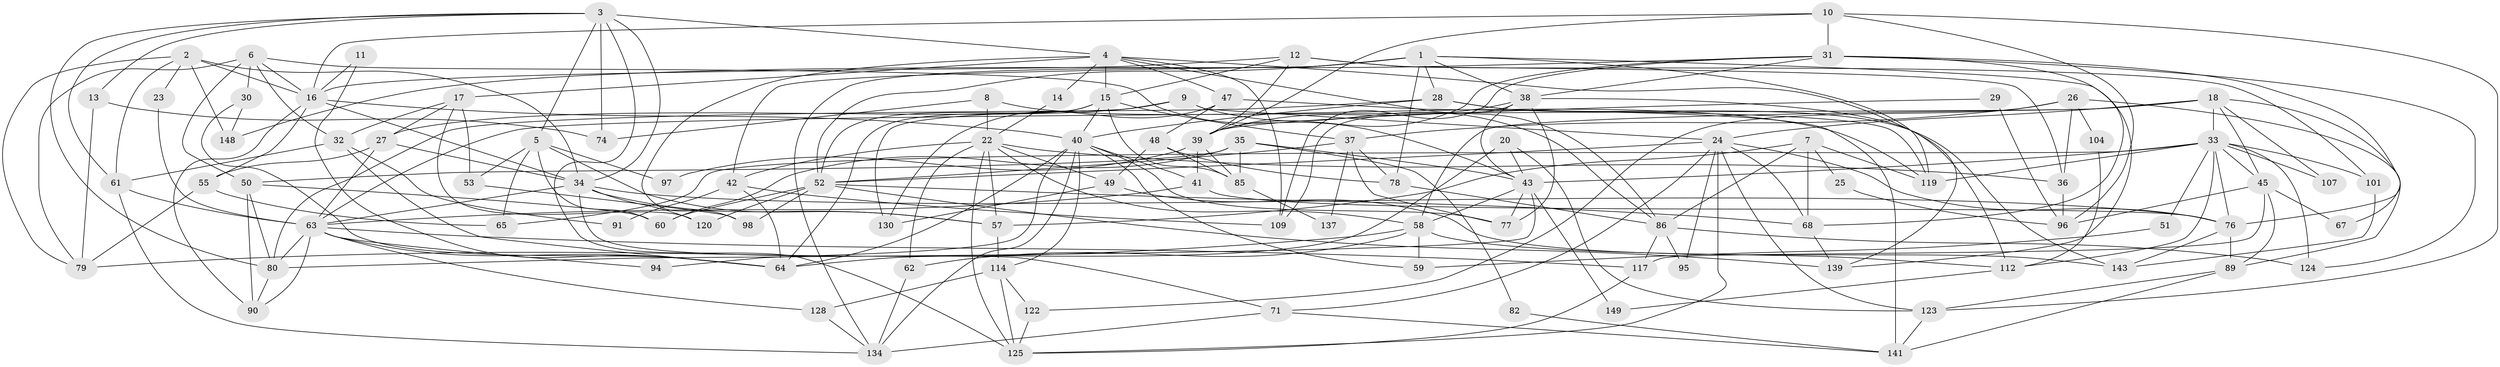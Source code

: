 // original degree distribution, {6: 0.10067114093959731, 4: 0.24161073825503357, 5: 0.18791946308724833, 2: 0.15436241610738255, 3: 0.2684563758389262, 7: 0.020134228187919462, 9: 0.020134228187919462, 8: 0.006711409395973154}
// Generated by graph-tools (version 1.1) at 2025/41/03/06/25 10:41:57]
// undirected, 101 vertices, 244 edges
graph export_dot {
graph [start="1"]
  node [color=gray90,style=filled];
  1 [super="+54"];
  2 [super="+21"];
  3 [super="+132"];
  4 [super="+100"];
  5 [super="+56"];
  6 [super="+146"];
  7 [super="+81"];
  8;
  9 [super="+66"];
  10 [super="+19"];
  11;
  12 [super="+69"];
  13;
  14;
  15 [super="+110"];
  16 [super="+106"];
  17;
  18 [super="+92"];
  20;
  22 [super="+44"];
  23;
  24 [super="+140"];
  25;
  26 [super="+138"];
  27 [super="+103"];
  28 [super="+70"];
  29;
  30;
  31 [super="+127"];
  32 [super="+46"];
  33 [super="+111"];
  34 [super="+116"];
  35 [super="+102"];
  36 [super="+131"];
  37 [super="+84"];
  38 [super="+136"];
  39 [super="+83"];
  40 [super="+121"];
  41;
  42 [super="+105"];
  43 [super="+115"];
  45 [super="+75"];
  47 [super="+99"];
  48;
  49 [super="+108"];
  50;
  51;
  52 [super="+72"];
  53;
  55;
  57;
  58 [super="+133"];
  59;
  60;
  61 [super="+73"];
  62;
  63 [super="+87"];
  64 [super="+118"];
  65;
  67;
  68 [super="+88"];
  71 [super="+93"];
  74;
  76 [super="+113"];
  77;
  78;
  79;
  80 [super="+129"];
  82;
  85 [super="+135"];
  86 [super="+142"];
  89;
  90;
  91;
  94;
  95;
  96;
  97;
  98;
  101;
  104;
  107;
  109 [super="+126"];
  112;
  114 [super="+144"];
  117;
  119;
  120;
  122;
  123;
  124;
  125;
  128;
  130;
  134 [super="+145"];
  137;
  139;
  141 [super="+147"];
  143;
  148;
  149;
  1 -- 139;
  1 -- 78;
  1 -- 42;
  1 -- 52;
  1 -- 28;
  1 -- 134;
  1 -- 38;
  1 -- 119;
  2 -- 16;
  2 -- 61;
  2 -- 34;
  2 -- 148;
  2 -- 79;
  2 -- 23;
  3 -- 34;
  3 -- 4;
  3 -- 74;
  3 -- 80;
  3 -- 61;
  3 -- 5;
  3 -- 125;
  3 -- 13;
  4 -- 98;
  4 -- 139;
  4 -- 109;
  4 -- 14;
  4 -- 17;
  4 -- 15;
  4 -- 47;
  4 -- 86;
  5 -- 53;
  5 -- 57 [weight=2];
  5 -- 65;
  5 -- 97;
  5 -- 60;
  6 -- 50;
  6 -- 32;
  6 -- 43;
  6 -- 16;
  6 -- 79;
  6 -- 30;
  7 -- 119;
  7 -- 86;
  7 -- 25;
  7 -- 57;
  7 -- 68;
  8 -- 74;
  8 -- 119;
  8 -- 22;
  9 -- 24;
  9 -- 130;
  9 -- 86;
  9 -- 27;
  10 -- 123;
  10 -- 96;
  10 -- 16;
  10 -- 39;
  10 -- 31;
  11 -- 64;
  11 -- 16;
  12 -- 15;
  12 -- 39;
  12 -- 16;
  12 -- 101;
  12 -- 36;
  13 -- 79;
  13 -- 74;
  14 -- 22;
  15 -- 64;
  15 -- 85;
  15 -- 52;
  15 -- 40;
  15 -- 37;
  16 -- 55;
  16 -- 34;
  16 -- 40;
  16 -- 90;
  17 -- 120;
  17 -- 32;
  17 -- 53;
  17 -- 27;
  18 -- 63;
  18 -- 67;
  18 -- 107;
  18 -- 24;
  18 -- 58;
  18 -- 33;
  18 -- 45;
  20 -- 43;
  20 -- 123;
  20 -- 64;
  22 -- 57;
  22 -- 58;
  22 -- 42;
  22 -- 49;
  22 -- 125;
  22 -- 62;
  22 -- 36;
  23 -- 63;
  24 -- 95;
  24 -- 125;
  24 -- 68;
  24 -- 52;
  24 -- 123;
  24 -- 76;
  24 -- 71;
  25 -- 96;
  26 -- 89;
  26 -- 122;
  26 -- 37 [weight=2];
  26 -- 104;
  26 -- 36;
  27 -- 34;
  27 -- 55;
  27 -- 63;
  28 -- 80;
  28 -- 119;
  28 -- 143;
  28 -- 40;
  29 -- 96;
  29 -- 39;
  30 -- 148;
  30 -- 64;
  31 -- 68;
  31 -- 124;
  31 -- 148;
  31 -- 38;
  31 -- 39;
  31 -- 76 [weight=2];
  31 -- 109;
  32 -- 91;
  32 -- 64;
  32 -- 61;
  33 -- 119;
  33 -- 65;
  33 -- 76;
  33 -- 107;
  33 -- 124;
  33 -- 112;
  33 -- 51;
  33 -- 101;
  33 -- 43;
  33 -- 45;
  34 -- 76;
  34 -- 120;
  34 -- 57;
  34 -- 63;
  34 -- 71;
  35 -- 60;
  35 -- 50 [weight=2];
  35 -- 82;
  35 -- 43;
  35 -- 85;
  36 -- 96;
  37 -- 77;
  37 -- 137;
  37 -- 52;
  37 -- 78;
  38 -- 112;
  38 -- 77;
  38 -- 43;
  38 -- 109;
  38 -- 39;
  39 -- 41;
  39 -- 97;
  39 -- 85;
  40 -- 41;
  40 -- 64 [weight=2];
  40 -- 114;
  40 -- 134;
  40 -- 59;
  40 -- 77;
  40 -- 94;
  41 -- 76;
  41 -- 63;
  42 -- 91;
  42 -- 109;
  42 -- 64;
  43 -- 77;
  43 -- 58;
  43 -- 149;
  43 -- 80;
  45 -- 117;
  45 -- 67;
  45 -- 96;
  45 -- 89;
  47 -- 130 [weight=2];
  47 -- 141;
  47 -- 48;
  48 -- 78;
  48 -- 85;
  48 -- 49;
  49 -- 130;
  49 -- 143;
  50 -- 60;
  50 -- 90;
  50 -- 80;
  51 -- 59;
  52 -- 98;
  52 -- 139;
  52 -- 68;
  52 -- 120;
  52 -- 60;
  53 -- 98;
  55 -- 79;
  55 -- 65;
  57 -- 114;
  58 -- 62;
  58 -- 79;
  58 -- 112;
  58 -- 59;
  61 -- 63;
  61 -- 134;
  62 -- 134;
  63 -- 94;
  63 -- 117;
  63 -- 128;
  63 -- 80;
  63 -- 90;
  63 -- 64;
  68 -- 139;
  71 -- 134;
  71 -- 141;
  76 -- 143;
  76 -- 89;
  78 -- 86;
  80 -- 90;
  82 -- 141;
  85 -- 137;
  86 -- 117;
  86 -- 124;
  86 -- 95;
  89 -- 123;
  89 -- 141;
  101 -- 143;
  104 -- 112;
  112 -- 149;
  114 -- 128;
  114 -- 122;
  114 -- 125;
  117 -- 125;
  122 -- 125;
  123 -- 141;
  128 -- 134;
}
